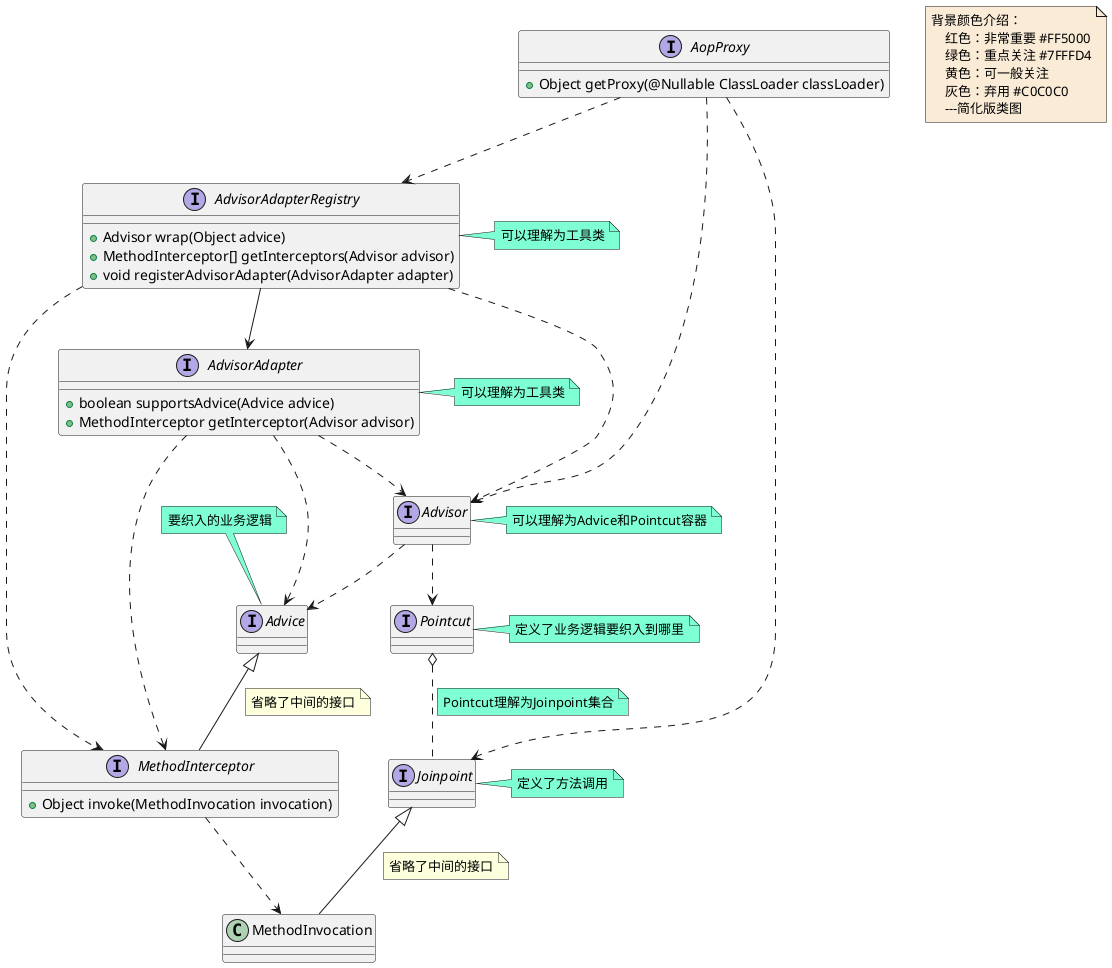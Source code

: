 @startuml

note  as N1 #FAEBD7
    背景颜色介绍：
        红色：非常重要 #FF5000
        绿色：重点关注 #7FFFD4
        黄色：可一般关注
        灰色：弃用 #C0C0C0
        ---简化版类图
end note

interface Advice
note top #7FFFD4 : 要织入的业务逻辑
interface MethodInterceptor
MethodInterceptor : +Object invoke(MethodInvocation invocation)


interface Advisor
note right #7FFFD4 : 可以理解为Advice和Pointcut容器


interface AdvisorAdapter
AdvisorAdapter : +boolean supportsAdvice(Advice advice)
AdvisorAdapter : +MethodInterceptor getInterceptor(Advisor advisor)
note right #7FFFD4 : 可以理解为工具类


interface AdvisorAdapterRegistry
AdvisorAdapterRegistry : +Advisor wrap(Object advice)
AdvisorAdapterRegistry : +MethodInterceptor[] getInterceptors(Advisor advisor)
AdvisorAdapterRegistry : +void registerAdvisorAdapter(AdvisorAdapter adapter)
note right #7FFFD4 : 可以理解为工具类

interface AopProxy
AopProxy : + Object getProxy(@Nullable ClassLoader classLoader)


interface Joinpoint
note right #7FFFD4 : 定义了方法调用


interface Pointcut
note right #7FFFD4 : 定义了业务逻辑要织入到哪里



Advice <|-- MethodInterceptor
note on link : 省略了中间的接口

Advisor ..> Advice
Advisor ..> Pointcut

AdvisorAdapter ..>Advice
AdvisorAdapter ..>Advisor
AdvisorAdapter ..>MethodInterceptor



AdvisorAdapterRegistry ..>Advisor
AdvisorAdapterRegistry -->AdvisorAdapter
AdvisorAdapterRegistry ..>MethodInterceptor

AopProxy ..> Advisor
AopProxy ..> AdvisorAdapterRegistry
AopProxy ..> Joinpoint


Joinpoint <|-- MethodInvocation
note on link : 省略了中间的接口


MethodInterceptor ..> MethodInvocation


Pointcut o.. Joinpoint
note on link #7FFFD4 : Pointcut理解为Joinpoint集合


@enduml